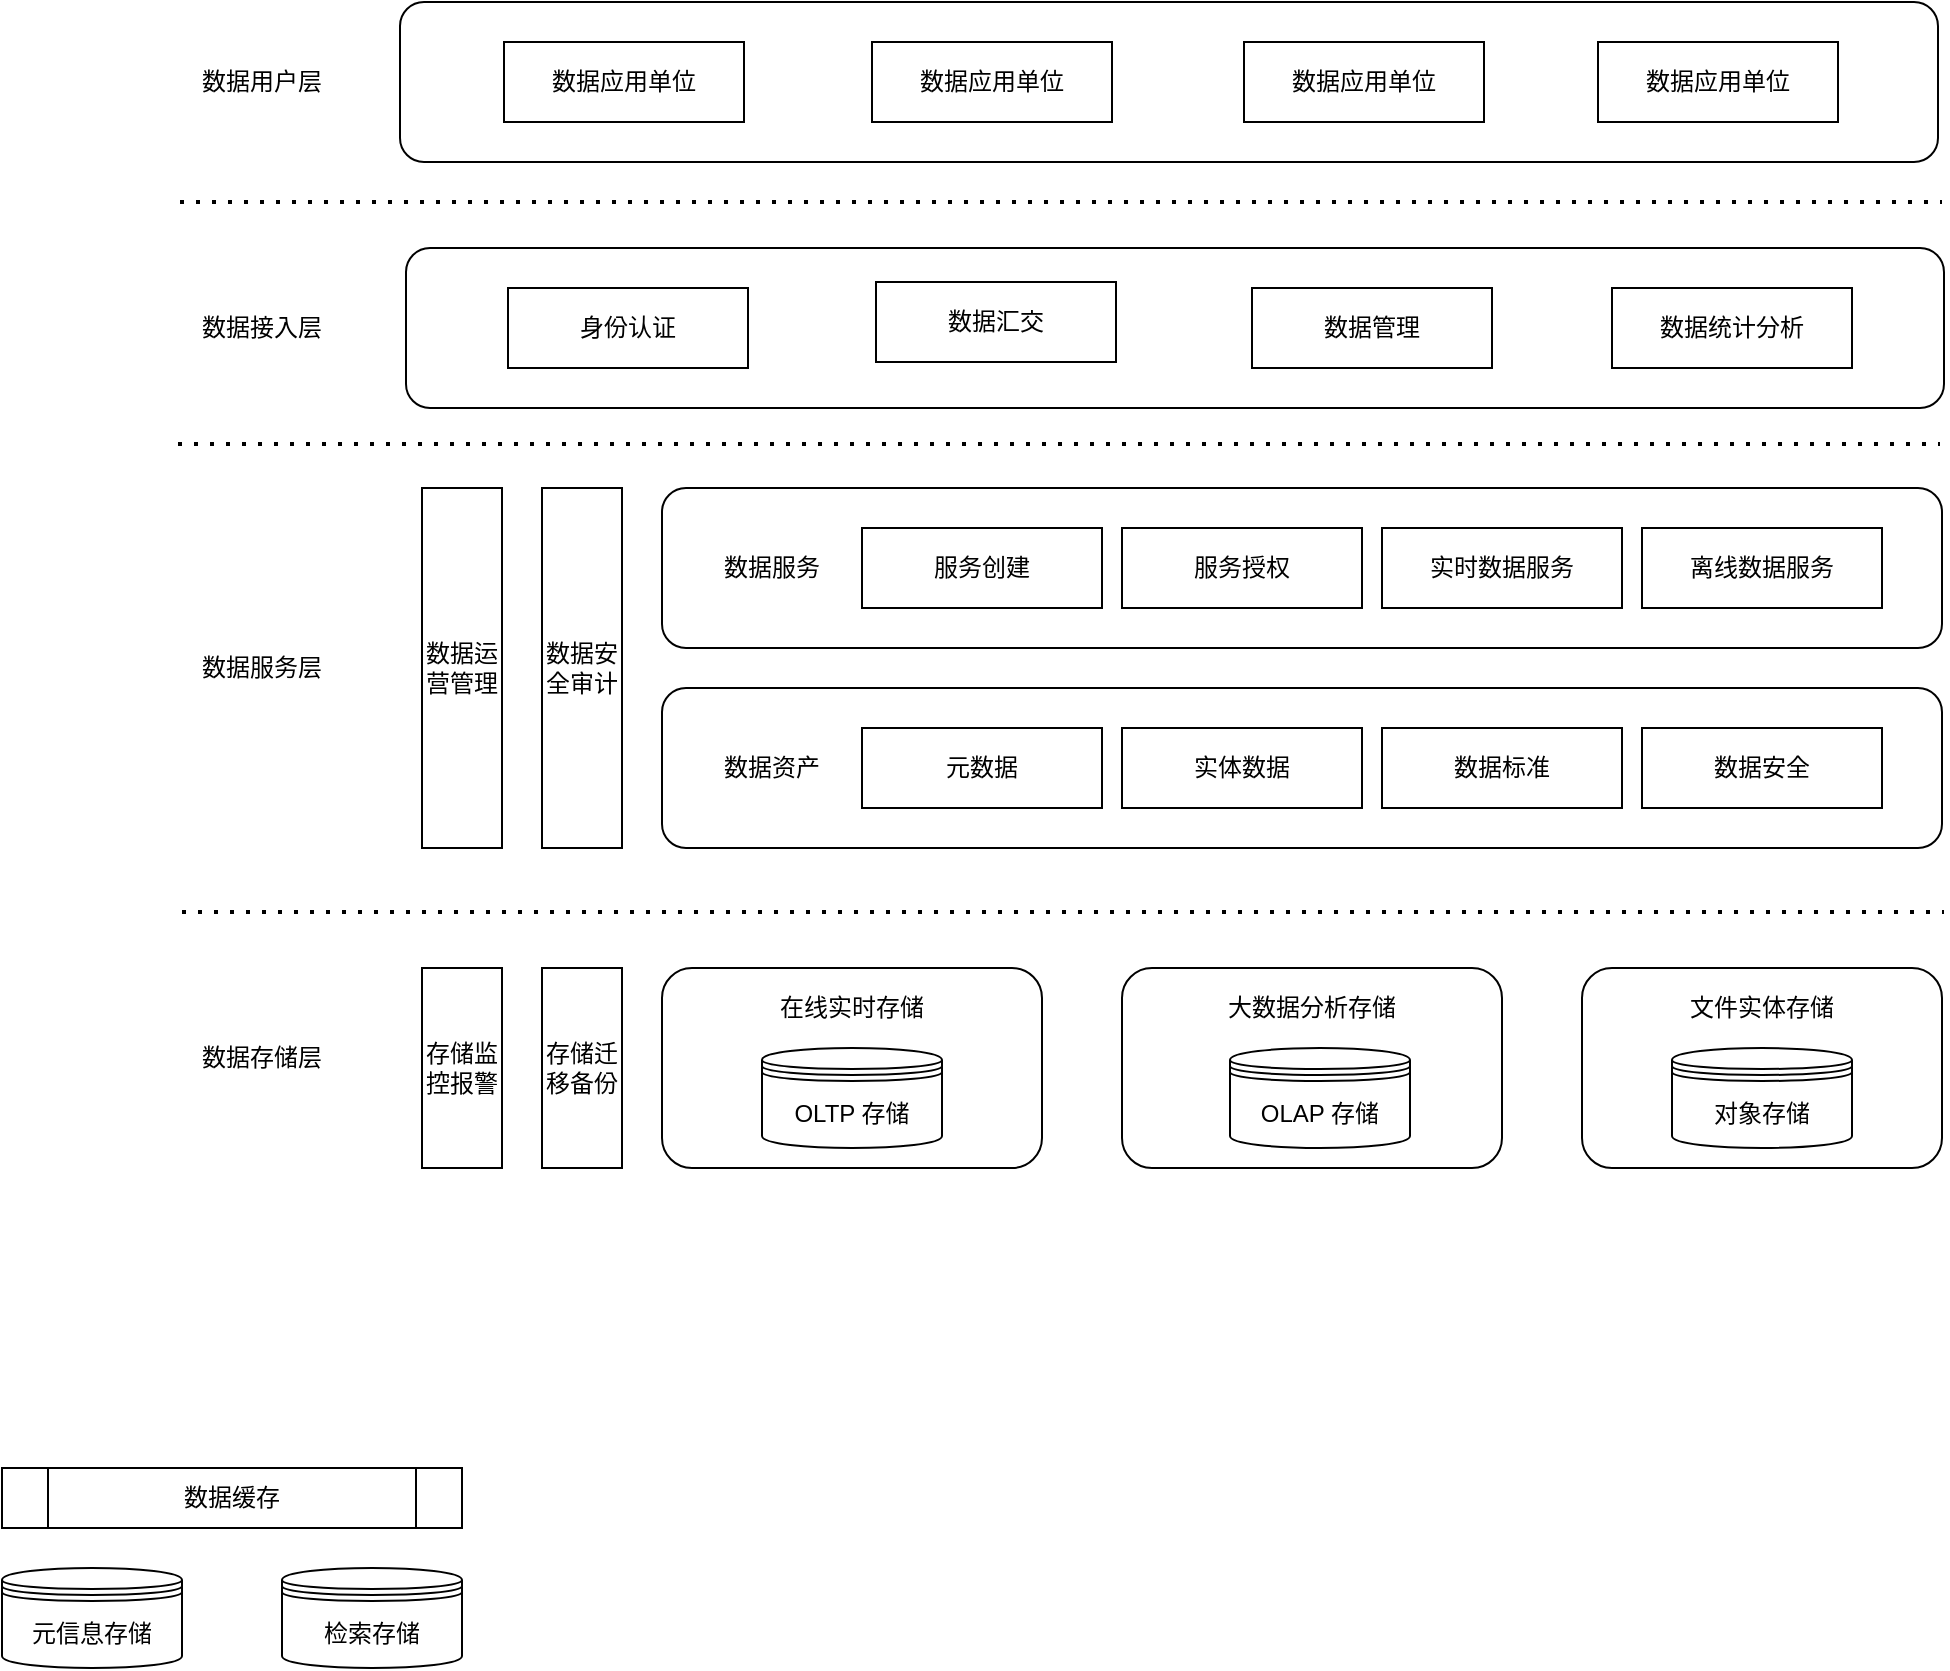 <mxfile version="13.6.2" type="github">
  <diagram id="zi5aRT8kiGiXFnjTw55O" name="Page-1">
    <mxGraphModel dx="1999" dy="727" grid="0" gridSize="10" guides="1" tooltips="1" connect="1" arrows="1" fold="1" page="1" pageScale="1" pageWidth="827" pageHeight="1169" math="0" shadow="0">
      <root>
        <mxCell id="0" />
        <mxCell id="1" parent="0" />
        <mxCell id="lGFkhYDXvEJLOsnuI2G--49" value="" style="rounded=1;whiteSpace=wrap;html=1;fillColor=none;" vertex="1" parent="1">
          <mxGeometry x="149" y="37" width="769" height="80" as="geometry" />
        </mxCell>
        <mxCell id="lGFkhYDXvEJLOsnuI2G--48" value="" style="rounded=1;whiteSpace=wrap;html=1;fillColor=none;" vertex="1" parent="1">
          <mxGeometry x="152" y="160" width="769" height="80" as="geometry" />
        </mxCell>
        <mxCell id="lGFkhYDXvEJLOsnuI2G--1" value="" style="rounded=1;whiteSpace=wrap;html=1;fillColor=none;" vertex="1" parent="1">
          <mxGeometry x="280" y="280" width="640" height="80" as="geometry" />
        </mxCell>
        <mxCell id="lGFkhYDXvEJLOsnuI2G--2" value="数据应用单位" style="rounded=0;whiteSpace=wrap;html=1;" vertex="1" parent="1">
          <mxGeometry x="201" y="57" width="120" height="40" as="geometry" />
        </mxCell>
        <mxCell id="lGFkhYDXvEJLOsnuI2G--3" value="数据应用单位" style="rounded=0;whiteSpace=wrap;html=1;" vertex="1" parent="1">
          <mxGeometry x="385" y="57" width="120" height="40" as="geometry" />
        </mxCell>
        <mxCell id="lGFkhYDXvEJLOsnuI2G--4" value="数据应用单位" style="rounded=0;whiteSpace=wrap;html=1;" vertex="1" parent="1">
          <mxGeometry x="571" y="57" width="120" height="40" as="geometry" />
        </mxCell>
        <mxCell id="lGFkhYDXvEJLOsnuI2G--5" value="数据应用单位" style="rounded=0;whiteSpace=wrap;html=1;" vertex="1" parent="1">
          <mxGeometry x="748" y="57" width="120" height="40" as="geometry" />
        </mxCell>
        <mxCell id="lGFkhYDXvEJLOsnuI2G--6" value="身份认证" style="rounded=0;whiteSpace=wrap;html=1;" vertex="1" parent="1">
          <mxGeometry x="203" y="180" width="120" height="40" as="geometry" />
        </mxCell>
        <mxCell id="lGFkhYDXvEJLOsnuI2G--7" value="数据汇交" style="rounded=0;whiteSpace=wrap;html=1;" vertex="1" parent="1">
          <mxGeometry x="387" y="177" width="120" height="40" as="geometry" />
        </mxCell>
        <mxCell id="lGFkhYDXvEJLOsnuI2G--8" value="数据管理" style="rounded=0;whiteSpace=wrap;html=1;" vertex="1" parent="1">
          <mxGeometry x="575" y="180" width="120" height="40" as="geometry" />
        </mxCell>
        <mxCell id="lGFkhYDXvEJLOsnuI2G--9" value="数据统计分析" style="rounded=0;whiteSpace=wrap;html=1;" vertex="1" parent="1">
          <mxGeometry x="755" y="180" width="120" height="40" as="geometry" />
        </mxCell>
        <mxCell id="lGFkhYDXvEJLOsnuI2G--10" value="数据运营管理" style="rounded=0;whiteSpace=wrap;html=1;" vertex="1" parent="1">
          <mxGeometry x="160" y="280" width="40" height="180" as="geometry" />
        </mxCell>
        <mxCell id="lGFkhYDXvEJLOsnuI2G--11" value="数据安全审计" style="rounded=0;whiteSpace=wrap;html=1;" vertex="1" parent="1">
          <mxGeometry x="220" y="280" width="40" height="180" as="geometry" />
        </mxCell>
        <mxCell id="lGFkhYDXvEJLOsnuI2G--12" value="服务创建" style="rounded=0;whiteSpace=wrap;html=1;" vertex="1" parent="1">
          <mxGeometry x="380" y="300" width="120" height="40" as="geometry" />
        </mxCell>
        <mxCell id="lGFkhYDXvEJLOsnuI2G--13" value="服务授权" style="rounded=0;whiteSpace=wrap;html=1;" vertex="1" parent="1">
          <mxGeometry x="510" y="300" width="120" height="40" as="geometry" />
        </mxCell>
        <mxCell id="lGFkhYDXvEJLOsnuI2G--14" value="实时数据服务" style="rounded=0;whiteSpace=wrap;html=1;" vertex="1" parent="1">
          <mxGeometry x="640" y="300" width="120" height="40" as="geometry" />
        </mxCell>
        <mxCell id="lGFkhYDXvEJLOsnuI2G--15" value="离线数据服务" style="rounded=0;whiteSpace=wrap;html=1;" vertex="1" parent="1">
          <mxGeometry x="770" y="300" width="120" height="40" as="geometry" />
        </mxCell>
        <mxCell id="lGFkhYDXvEJLOsnuI2G--16" value="数据服务" style="text;html=1;strokeColor=none;fillColor=none;align=center;verticalAlign=middle;whiteSpace=wrap;rounded=0;" vertex="1" parent="1">
          <mxGeometry x="300" y="300" width="70" height="40" as="geometry" />
        </mxCell>
        <mxCell id="lGFkhYDXvEJLOsnuI2G--17" value="" style="rounded=1;whiteSpace=wrap;html=1;fillColor=none;" vertex="1" parent="1">
          <mxGeometry x="280" y="380" width="640" height="80" as="geometry" />
        </mxCell>
        <mxCell id="lGFkhYDXvEJLOsnuI2G--18" value="元数据" style="rounded=0;whiteSpace=wrap;html=1;" vertex="1" parent="1">
          <mxGeometry x="380" y="400" width="120" height="40" as="geometry" />
        </mxCell>
        <mxCell id="lGFkhYDXvEJLOsnuI2G--19" value="实体数据" style="rounded=0;whiteSpace=wrap;html=1;" vertex="1" parent="1">
          <mxGeometry x="510" y="400" width="120" height="40" as="geometry" />
        </mxCell>
        <mxCell id="lGFkhYDXvEJLOsnuI2G--20" value="数据标准" style="rounded=0;whiteSpace=wrap;html=1;" vertex="1" parent="1">
          <mxGeometry x="640" y="400" width="120" height="40" as="geometry" />
        </mxCell>
        <mxCell id="lGFkhYDXvEJLOsnuI2G--21" value="数据安全" style="rounded=0;whiteSpace=wrap;html=1;" vertex="1" parent="1">
          <mxGeometry x="770" y="400" width="120" height="40" as="geometry" />
        </mxCell>
        <mxCell id="lGFkhYDXvEJLOsnuI2G--22" value="数据资产" style="text;html=1;strokeColor=none;fillColor=none;align=center;verticalAlign=middle;whiteSpace=wrap;rounded=0;" vertex="1" parent="1">
          <mxGeometry x="300" y="400" width="70" height="40" as="geometry" />
        </mxCell>
        <mxCell id="lGFkhYDXvEJLOsnuI2G--23" value="数据服务层" style="text;html=1;strokeColor=none;fillColor=none;align=center;verticalAlign=middle;whiteSpace=wrap;rounded=0;" vertex="1" parent="1">
          <mxGeometry x="30" y="350" width="100" height="40" as="geometry" />
        </mxCell>
        <mxCell id="lGFkhYDXvEJLOsnuI2G--24" value="数据接入层" style="text;html=1;strokeColor=none;fillColor=none;align=center;verticalAlign=middle;whiteSpace=wrap;rounded=0;" vertex="1" parent="1">
          <mxGeometry x="30" y="180" width="100" height="40" as="geometry" />
        </mxCell>
        <mxCell id="lGFkhYDXvEJLOsnuI2G--25" value="数据用户层" style="text;html=1;strokeColor=none;fillColor=none;align=center;verticalAlign=middle;whiteSpace=wrap;rounded=0;" vertex="1" parent="1">
          <mxGeometry x="30" y="57" width="100" height="40" as="geometry" />
        </mxCell>
        <mxCell id="lGFkhYDXvEJLOsnuI2G--26" value="数据存储层" style="text;html=1;strokeColor=none;fillColor=none;align=center;verticalAlign=middle;whiteSpace=wrap;rounded=0;" vertex="1" parent="1">
          <mxGeometry x="30" y="545" width="100" height="40" as="geometry" />
        </mxCell>
        <mxCell id="lGFkhYDXvEJLOsnuI2G--27" value="" style="rounded=1;whiteSpace=wrap;html=1;fillColor=none;" vertex="1" parent="1">
          <mxGeometry x="280" y="520" width="190" height="100" as="geometry" />
        </mxCell>
        <mxCell id="lGFkhYDXvEJLOsnuI2G--28" value="存储监控报警" style="rounded=0;whiteSpace=wrap;html=1;" vertex="1" parent="1">
          <mxGeometry x="160" y="520" width="40" height="100" as="geometry" />
        </mxCell>
        <mxCell id="lGFkhYDXvEJLOsnuI2G--29" value="存储迁移备份" style="rounded=0;whiteSpace=wrap;html=1;" vertex="1" parent="1">
          <mxGeometry x="220" y="520" width="40" height="100" as="geometry" />
        </mxCell>
        <mxCell id="lGFkhYDXvEJLOsnuI2G--31" value="在线实时存储" style="text;html=1;strokeColor=none;fillColor=none;align=center;verticalAlign=middle;whiteSpace=wrap;rounded=0;" vertex="1" parent="1">
          <mxGeometry x="325" y="520" width="100" height="40" as="geometry" />
        </mxCell>
        <mxCell id="lGFkhYDXvEJLOsnuI2G--33" value="元信息存储" style="shape=datastore;whiteSpace=wrap;html=1;fillColor=none;" vertex="1" parent="1">
          <mxGeometry x="-50" y="820" width="90" height="50" as="geometry" />
        </mxCell>
        <mxCell id="lGFkhYDXvEJLOsnuI2G--34" value="检索存储" style="shape=datastore;whiteSpace=wrap;html=1;fillColor=none;" vertex="1" parent="1">
          <mxGeometry x="90" y="820" width="90" height="50" as="geometry" />
        </mxCell>
        <mxCell id="lGFkhYDXvEJLOsnuI2G--35" value="数据缓存" style="shape=process;whiteSpace=wrap;html=1;backgroundOutline=1;fillColor=none;" vertex="1" parent="1">
          <mxGeometry x="-50" y="770" width="230" height="30" as="geometry" />
        </mxCell>
        <mxCell id="lGFkhYDXvEJLOsnuI2G--40" value="OLTP 存储" style="shape=datastore;whiteSpace=wrap;html=1;fillColor=none;" vertex="1" parent="1">
          <mxGeometry x="330" y="560" width="90" height="50" as="geometry" />
        </mxCell>
        <mxCell id="lGFkhYDXvEJLOsnuI2G--41" value="" style="rounded=1;whiteSpace=wrap;html=1;fillColor=none;" vertex="1" parent="1">
          <mxGeometry x="510" y="520" width="190" height="100" as="geometry" />
        </mxCell>
        <mxCell id="lGFkhYDXvEJLOsnuI2G--42" value="大数据分析存储" style="text;html=1;strokeColor=none;fillColor=none;align=center;verticalAlign=middle;whiteSpace=wrap;rounded=0;" vertex="1" parent="1">
          <mxGeometry x="547" y="520" width="116" height="40" as="geometry" />
        </mxCell>
        <mxCell id="lGFkhYDXvEJLOsnuI2G--43" value="OLAP 存储" style="shape=datastore;whiteSpace=wrap;html=1;fillColor=none;" vertex="1" parent="1">
          <mxGeometry x="564" y="560" width="90" height="50" as="geometry" />
        </mxCell>
        <mxCell id="lGFkhYDXvEJLOsnuI2G--44" value="" style="rounded=1;whiteSpace=wrap;html=1;fillColor=none;" vertex="1" parent="1">
          <mxGeometry x="740" y="520" width="180" height="100" as="geometry" />
        </mxCell>
        <mxCell id="lGFkhYDXvEJLOsnuI2G--45" value="文件实体存储" style="text;html=1;strokeColor=none;fillColor=none;align=center;verticalAlign=middle;whiteSpace=wrap;rounded=0;" vertex="1" parent="1">
          <mxGeometry x="780" y="520" width="100" height="40" as="geometry" />
        </mxCell>
        <mxCell id="lGFkhYDXvEJLOsnuI2G--46" value="对象存储" style="shape=datastore;whiteSpace=wrap;html=1;fillColor=none;" vertex="1" parent="1">
          <mxGeometry x="785" y="560" width="90" height="50" as="geometry" />
        </mxCell>
        <mxCell id="lGFkhYDXvEJLOsnuI2G--47" value="" style="endArrow=none;dashed=1;html=1;dashPattern=1 3;strokeWidth=2;" edge="1" parent="1">
          <mxGeometry width="50" height="50" relative="1" as="geometry">
            <mxPoint x="38" y="258" as="sourcePoint" />
            <mxPoint x="919" y="258" as="targetPoint" />
          </mxGeometry>
        </mxCell>
        <mxCell id="lGFkhYDXvEJLOsnuI2G--50" value="" style="endArrow=none;dashed=1;html=1;dashPattern=1 3;strokeWidth=2;" edge="1" parent="1">
          <mxGeometry width="50" height="50" relative="1" as="geometry">
            <mxPoint x="39" y="137" as="sourcePoint" />
            <mxPoint x="920" y="137" as="targetPoint" />
          </mxGeometry>
        </mxCell>
        <mxCell id="lGFkhYDXvEJLOsnuI2G--51" value="" style="endArrow=none;dashed=1;html=1;dashPattern=1 3;strokeWidth=2;" edge="1" parent="1">
          <mxGeometry width="50" height="50" relative="1" as="geometry">
            <mxPoint x="40" y="492" as="sourcePoint" />
            <mxPoint x="921" y="492" as="targetPoint" />
          </mxGeometry>
        </mxCell>
      </root>
    </mxGraphModel>
  </diagram>
</mxfile>
